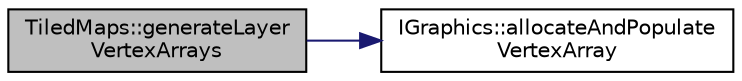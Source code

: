 digraph "TiledMaps::generateLayerVertexArrays"
{
 // LATEX_PDF_SIZE
  edge [fontname="Helvetica",fontsize="10",labelfontname="Helvetica",labelfontsize="10"];
  node [fontname="Helvetica",fontsize="10",shape=record];
  rankdir="LR";
  Node1 [label="TiledMaps::generateLayer\lVertexArrays",height=0.2,width=0.4,color="black", fillcolor="grey75", style="filled", fontcolor="black",tooltip=" "];
  Node1 -> Node2 [color="midnightblue",fontsize="10",style="solid",fontname="Helvetica"];
  Node2 [label="IGraphics::allocateAndPopulate\lVertexArray",height=0.2,width=0.4,color="black", fillcolor="white", style="filled",URL="$class_i_graphics.html#ab5f191d5b1468fa9301c62a638c33241",tooltip=" "];
}
